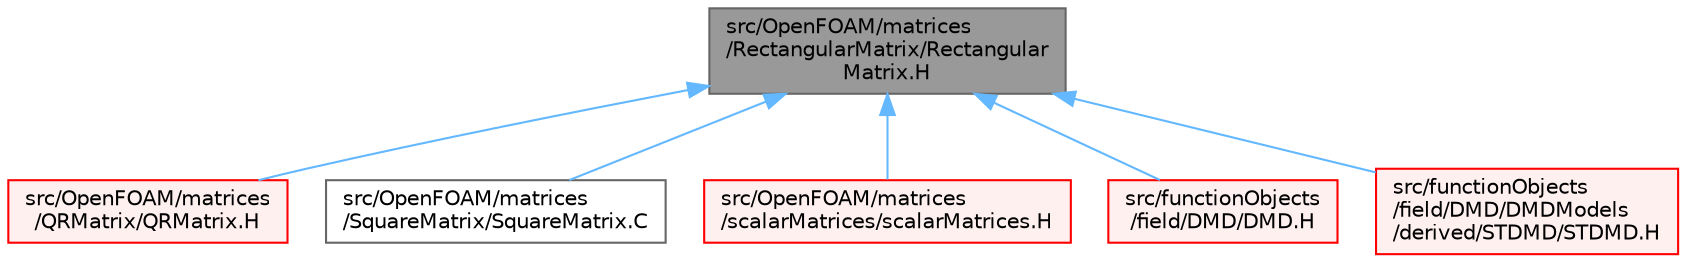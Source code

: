 digraph "src/OpenFOAM/matrices/RectangularMatrix/RectangularMatrix.H"
{
 // LATEX_PDF_SIZE
  bgcolor="transparent";
  edge [fontname=Helvetica,fontsize=10,labelfontname=Helvetica,labelfontsize=10];
  node [fontname=Helvetica,fontsize=10,shape=box,height=0.2,width=0.4];
  Node1 [id="Node000001",label="src/OpenFOAM/matrices\l/RectangularMatrix/Rectangular\lMatrix.H",height=0.2,width=0.4,color="gray40", fillcolor="grey60", style="filled", fontcolor="black",tooltip=" "];
  Node1 -> Node2 [id="edge1_Node000001_Node000002",dir="back",color="steelblue1",style="solid",tooltip=" "];
  Node2 [id="Node000002",label="src/OpenFOAM/matrices\l/QRMatrix/QRMatrix.H",height=0.2,width=0.4,color="red", fillcolor="#FFF0F0", style="filled",URL="$QRMatrix_8H.html",tooltip=" "];
  Node1 -> Node5 [id="edge2_Node000001_Node000005",dir="back",color="steelblue1",style="solid",tooltip=" "];
  Node5 [id="Node000005",label="src/OpenFOAM/matrices\l/SquareMatrix/SquareMatrix.C",height=0.2,width=0.4,color="grey40", fillcolor="white", style="filled",URL="$SquareMatrix_8C.html",tooltip=" "];
  Node1 -> Node6 [id="edge3_Node000001_Node000006",dir="back",color="steelblue1",style="solid",tooltip=" "];
  Node6 [id="Node000006",label="src/OpenFOAM/matrices\l/scalarMatrices/scalarMatrices.H",height=0.2,width=0.4,color="red", fillcolor="#FFF0F0", style="filled",URL="$scalarMatrices_8H.html",tooltip=" "];
  Node1 -> Node2833 [id="edge4_Node000001_Node002833",dir="back",color="steelblue1",style="solid",tooltip=" "];
  Node2833 [id="Node002833",label="src/functionObjects\l/field/DMD/DMD.H",height=0.2,width=0.4,color="red", fillcolor="#FFF0F0", style="filled",URL="$DMD_8H.html",tooltip=" "];
  Node1 -> Node3571 [id="edge5_Node000001_Node003571",dir="back",color="steelblue1",style="solid",tooltip=" "];
  Node3571 [id="Node003571",label="src/functionObjects\l/field/DMD/DMDModels\l/derived/STDMD/STDMD.H",height=0.2,width=0.4,color="red", fillcolor="#FFF0F0", style="filled",URL="$STDMD_8H.html",tooltip=" "];
}
